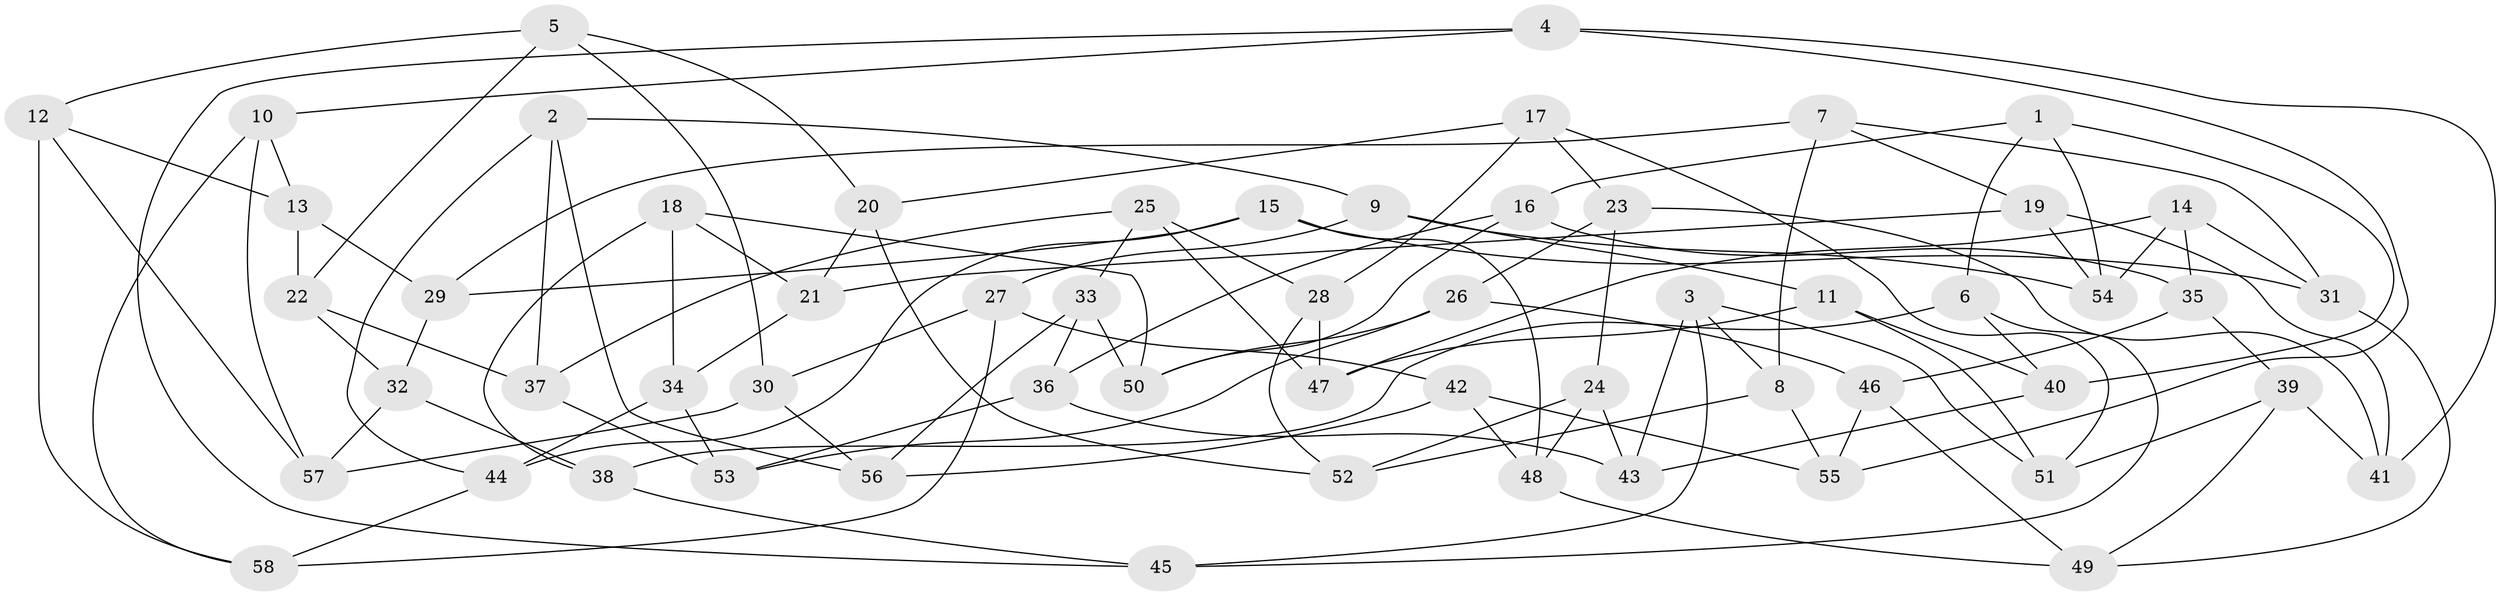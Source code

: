 // coarse degree distribution, {4: 0.30303030303030304, 6: 0.3939393939393939, 5: 0.30303030303030304}
// Generated by graph-tools (version 1.1) at 2025/42/03/06/25 10:42:25]
// undirected, 58 vertices, 116 edges
graph export_dot {
graph [start="1"]
  node [color=gray90,style=filled];
  1;
  2;
  3;
  4;
  5;
  6;
  7;
  8;
  9;
  10;
  11;
  12;
  13;
  14;
  15;
  16;
  17;
  18;
  19;
  20;
  21;
  22;
  23;
  24;
  25;
  26;
  27;
  28;
  29;
  30;
  31;
  32;
  33;
  34;
  35;
  36;
  37;
  38;
  39;
  40;
  41;
  42;
  43;
  44;
  45;
  46;
  47;
  48;
  49;
  50;
  51;
  52;
  53;
  54;
  55;
  56;
  57;
  58;
  1 -- 6;
  1 -- 16;
  1 -- 54;
  1 -- 40;
  2 -- 37;
  2 -- 56;
  2 -- 9;
  2 -- 44;
  3 -- 43;
  3 -- 8;
  3 -- 51;
  3 -- 45;
  4 -- 41;
  4 -- 10;
  4 -- 45;
  4 -- 55;
  5 -- 30;
  5 -- 20;
  5 -- 12;
  5 -- 22;
  6 -- 38;
  6 -- 45;
  6 -- 40;
  7 -- 29;
  7 -- 19;
  7 -- 8;
  7 -- 31;
  8 -- 52;
  8 -- 55;
  9 -- 54;
  9 -- 27;
  9 -- 11;
  10 -- 58;
  10 -- 57;
  10 -- 13;
  11 -- 40;
  11 -- 51;
  11 -- 47;
  12 -- 13;
  12 -- 58;
  12 -- 57;
  13 -- 22;
  13 -- 29;
  14 -- 31;
  14 -- 35;
  14 -- 54;
  14 -- 47;
  15 -- 29;
  15 -- 48;
  15 -- 44;
  15 -- 31;
  16 -- 36;
  16 -- 35;
  16 -- 50;
  17 -- 23;
  17 -- 28;
  17 -- 20;
  17 -- 51;
  18 -- 38;
  18 -- 21;
  18 -- 50;
  18 -- 34;
  19 -- 54;
  19 -- 41;
  19 -- 21;
  20 -- 52;
  20 -- 21;
  21 -- 34;
  22 -- 32;
  22 -- 37;
  23 -- 24;
  23 -- 41;
  23 -- 26;
  24 -- 48;
  24 -- 52;
  24 -- 43;
  25 -- 37;
  25 -- 33;
  25 -- 47;
  25 -- 28;
  26 -- 46;
  26 -- 53;
  26 -- 50;
  27 -- 42;
  27 -- 30;
  27 -- 58;
  28 -- 47;
  28 -- 52;
  29 -- 32;
  30 -- 57;
  30 -- 56;
  31 -- 49;
  32 -- 38;
  32 -- 57;
  33 -- 50;
  33 -- 56;
  33 -- 36;
  34 -- 53;
  34 -- 44;
  35 -- 39;
  35 -- 46;
  36 -- 43;
  36 -- 53;
  37 -- 53;
  38 -- 45;
  39 -- 41;
  39 -- 51;
  39 -- 49;
  40 -- 43;
  42 -- 55;
  42 -- 48;
  42 -- 56;
  44 -- 58;
  46 -- 49;
  46 -- 55;
  48 -- 49;
}
